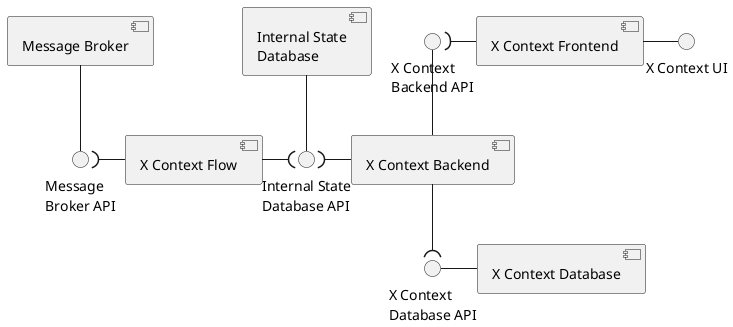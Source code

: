 @startuml alternative4

skinparam sequenceMessageAlign center
skinparam Shadowing false
skinparam componentStyle uml2
skinparam packageStyle rectangle

component "X Context Frontend" as FRONT
component "X Context Backend" as BACK
component "X Context Database" as DB
component "Message Broker" as MB
component "X Context Flow" as FLOW
component "Internal State\nDatabase" as SHAR

interface "Message\nBroker API" as MB_API
interface "X Context\nDatabase API" as DB_API
interface "X Context\nBackend API" as BACK_API
interface "X Context UI" as FRONT_API
interface "Internal State\nDatabase API" as SHAR_API

SHAR -- SHAR_API
MB -- MB_API
DB_API - DB
BACK_API -- BACK
FRONT - FRONT_API

BACK_API )- FRONT
BACK --( DB_API
SHAR_API )- BACK
FLOW -( SHAR_API
MB_API )- FLOW

@enduml
